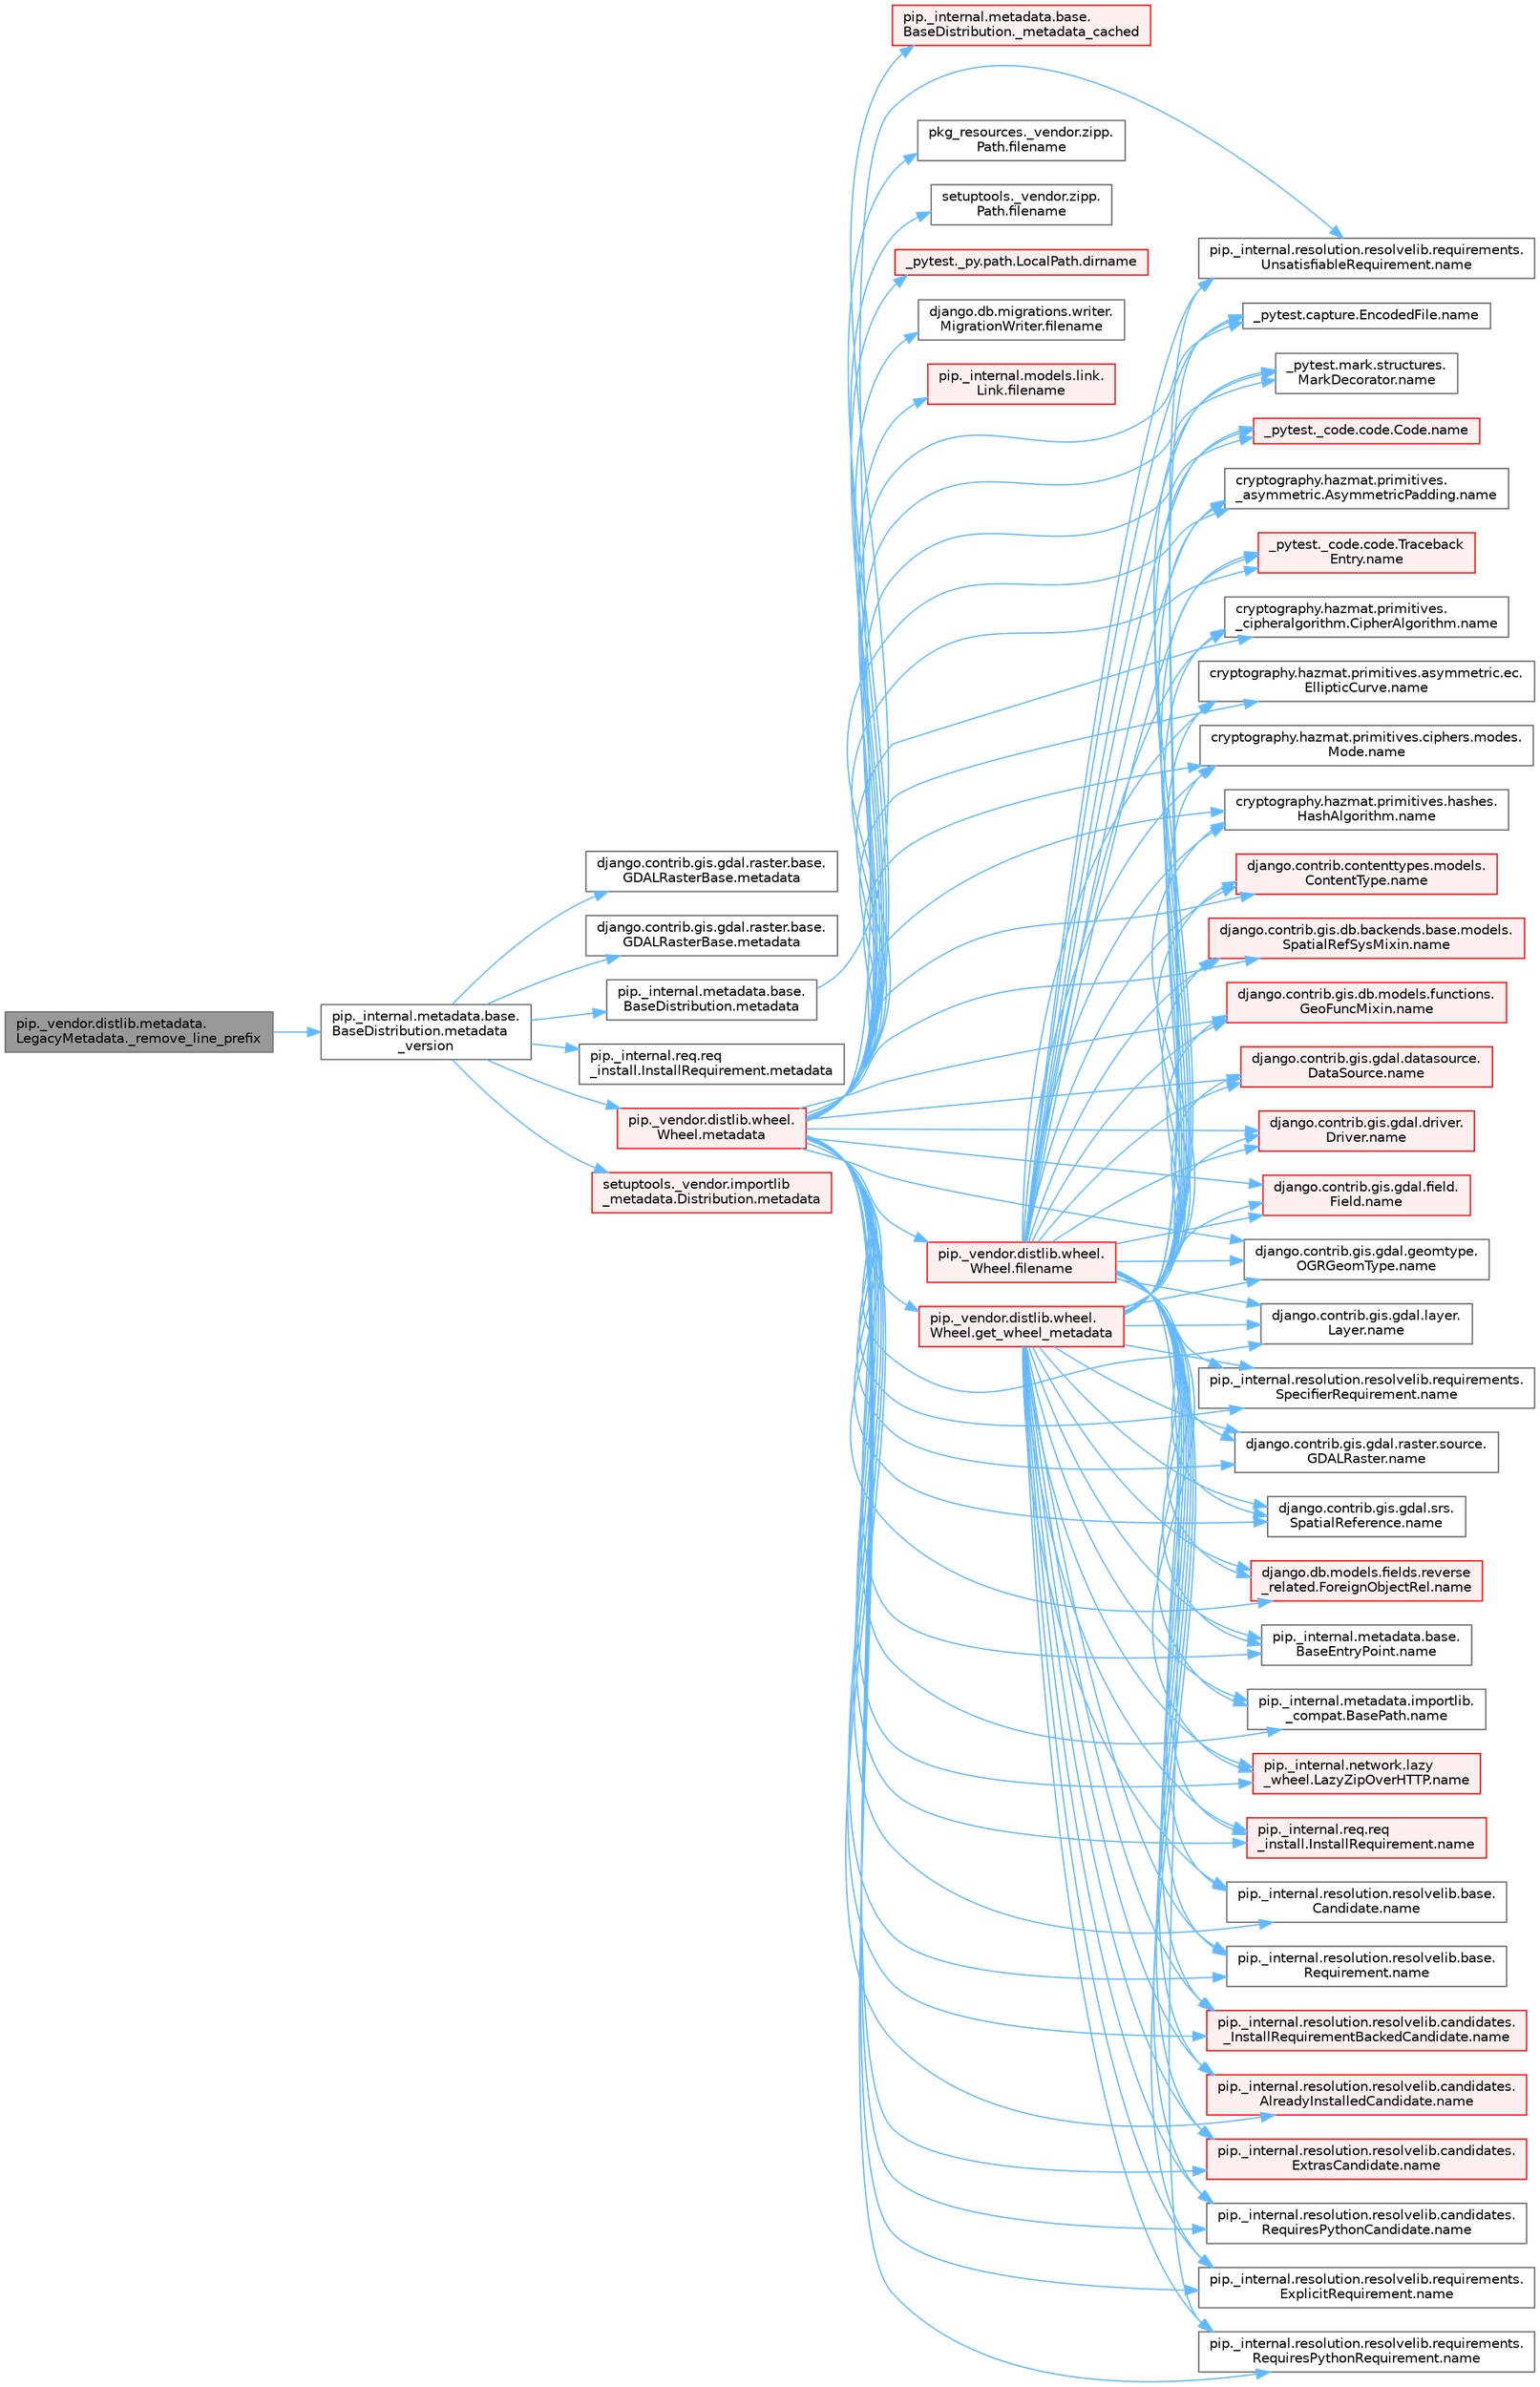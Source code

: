 digraph "pip._vendor.distlib.metadata.LegacyMetadata._remove_line_prefix"
{
 // LATEX_PDF_SIZE
  bgcolor="transparent";
  edge [fontname=Helvetica,fontsize=10,labelfontname=Helvetica,labelfontsize=10];
  node [fontname=Helvetica,fontsize=10,shape=box,height=0.2,width=0.4];
  rankdir="LR";
  Node1 [id="Node000001",label="pip._vendor.distlib.metadata.\lLegacyMetadata._remove_line_prefix",height=0.2,width=0.4,color="gray40", fillcolor="grey60", style="filled", fontcolor="black",tooltip=" "];
  Node1 -> Node2 [id="edge1_Node000001_Node000002",color="steelblue1",style="solid",tooltip=" "];
  Node2 [id="Node000002",label="pip._internal.metadata.base.\lBaseDistribution.metadata\l_version",height=0.2,width=0.4,color="grey40", fillcolor="white", style="filled",URL="$classpip_1_1__internal_1_1metadata_1_1base_1_1_base_distribution.html#a231e3a1e8c609944f6122c32579a8230",tooltip=" "];
  Node2 -> Node3 [id="edge2_Node000002_Node000003",color="steelblue1",style="solid",tooltip=" "];
  Node3 [id="Node000003",label="django.contrib.gis.gdal.raster.base.\lGDALRasterBase.metadata",height=0.2,width=0.4,color="grey40", fillcolor="white", style="filled",URL="$classdjango_1_1contrib_1_1gis_1_1gdal_1_1raster_1_1base_1_1_g_d_a_l_raster_base.html#ac656a9816397d9b605bdbc6175fde717",tooltip=" "];
  Node2 -> Node4 [id="edge3_Node000002_Node000004",color="steelblue1",style="solid",tooltip=" "];
  Node4 [id="Node000004",label="django.contrib.gis.gdal.raster.base.\lGDALRasterBase.metadata",height=0.2,width=0.4,color="grey40", fillcolor="white", style="filled",URL="$classdjango_1_1contrib_1_1gis_1_1gdal_1_1raster_1_1base_1_1_g_d_a_l_raster_base.html#ac68a22e3a52d43707936b339b8af62ad",tooltip=" "];
  Node2 -> Node5 [id="edge4_Node000002_Node000005",color="steelblue1",style="solid",tooltip=" "];
  Node5 [id="Node000005",label="pip._internal.metadata.base.\lBaseDistribution.metadata",height=0.2,width=0.4,color="grey40", fillcolor="white", style="filled",URL="$classpip_1_1__internal_1_1metadata_1_1base_1_1_base_distribution.html#a665b55bcebd861e5959f53a7d2f1350f",tooltip=" "];
  Node5 -> Node6 [id="edge5_Node000005_Node000006",color="steelblue1",style="solid",tooltip=" "];
  Node6 [id="Node000006",label="pip._internal.metadata.base.\lBaseDistribution._metadata_cached",height=0.2,width=0.4,color="red", fillcolor="#FFF0F0", style="filled",URL="$classpip_1_1__internal_1_1metadata_1_1base_1_1_base_distribution.html#a12683b16870a097bbe854e4ee3364f7f",tooltip=" "];
  Node2 -> Node390 [id="edge6_Node000002_Node000390",color="steelblue1",style="solid",tooltip=" "];
  Node390 [id="Node000390",label="pip._internal.req.req\l_install.InstallRequirement.metadata",height=0.2,width=0.4,color="grey40", fillcolor="white", style="filled",URL="$classpip_1_1__internal_1_1req_1_1req__install_1_1_install_requirement.html#a212fdd382933af2966e6a94c2db91bca",tooltip=" "];
  Node2 -> Node391 [id="edge7_Node000002_Node000391",color="steelblue1",style="solid",tooltip=" "];
  Node391 [id="Node000391",label="pip._vendor.distlib.wheel.\lWheel.metadata",height=0.2,width=0.4,color="red", fillcolor="#FFF0F0", style="filled",URL="$classpip_1_1__vendor_1_1distlib_1_1wheel_1_1_wheel.html#a9e567ddb3165e2b2bdb2c358774b32a6",tooltip=" "];
  Node391 -> Node392 [id="edge8_Node000391_Node000392",color="steelblue1",style="solid",tooltip=" "];
  Node392 [id="Node000392",label="_pytest._py.path.LocalPath.dirname",height=0.2,width=0.4,color="red", fillcolor="#FFF0F0", style="filled",URL="$class__pytest_1_1__py_1_1path_1_1_local_path.html#aa1920ee3bb71bfb594e849010c5971ac",tooltip=" "];
  Node391 -> Node393 [id="edge9_Node000391_Node000393",color="steelblue1",style="solid",tooltip=" "];
  Node393 [id="Node000393",label="django.db.migrations.writer.\lMigrationWriter.filename",height=0.2,width=0.4,color="grey40", fillcolor="white", style="filled",URL="$classdjango_1_1db_1_1migrations_1_1writer_1_1_migration_writer.html#ae24480c1739a3664d744483f682558f6",tooltip=" "];
  Node391 -> Node394 [id="edge10_Node000391_Node000394",color="steelblue1",style="solid",tooltip=" "];
  Node394 [id="Node000394",label="pip._internal.models.link.\lLink.filename",height=0.2,width=0.4,color="red", fillcolor="#FFF0F0", style="filled",URL="$classpip_1_1__internal_1_1models_1_1link_1_1_link.html#a5fb02f5a5a42909c89a18745b74cf998",tooltip=" "];
  Node391 -> Node1252 [id="edge11_Node000391_Node001252",color="steelblue1",style="solid",tooltip=" "];
  Node1252 [id="Node001252",label="pip._vendor.distlib.wheel.\lWheel.filename",height=0.2,width=0.4,color="red", fillcolor="#FFF0F0", style="filled",URL="$classpip_1_1__vendor_1_1distlib_1_1wheel_1_1_wheel.html#a396687a6caff7584126f2dec111900fd",tooltip=" "];
  Node1252 -> Node342 [id="edge12_Node001252_Node000342",color="steelblue1",style="solid",tooltip=" "];
  Node342 [id="Node000342",label="_pytest._code.code.Code.name",height=0.2,width=0.4,color="red", fillcolor="#FFF0F0", style="filled",URL="$class__pytest_1_1__code_1_1code_1_1_code.html#a1f3cbc53ca6df4a1bab12183694b6e78",tooltip=" "];
  Node1252 -> Node343 [id="edge13_Node001252_Node000343",color="steelblue1",style="solid",tooltip=" "];
  Node343 [id="Node000343",label="_pytest._code.code.Traceback\lEntry.name",height=0.2,width=0.4,color="red", fillcolor="#FFF0F0", style="filled",URL="$class__pytest_1_1__code_1_1code_1_1_traceback_entry.html#a106b95c0753f41669fbfb8ee4c11ad3d",tooltip=" "];
  Node1252 -> Node344 [id="edge14_Node001252_Node000344",color="steelblue1",style="solid",tooltip=" "];
  Node344 [id="Node000344",label="_pytest.capture.EncodedFile.name",height=0.2,width=0.4,color="grey40", fillcolor="white", style="filled",URL="$class__pytest_1_1capture_1_1_encoded_file.html#a738c73b5de21c7261d9e51f71e4f0397",tooltip=" "];
  Node1252 -> Node345 [id="edge15_Node001252_Node000345",color="steelblue1",style="solid",tooltip=" "];
  Node345 [id="Node000345",label="_pytest.mark.structures.\lMarkDecorator.name",height=0.2,width=0.4,color="grey40", fillcolor="white", style="filled",URL="$class__pytest_1_1mark_1_1structures_1_1_mark_decorator.html#ae8f66760cda125450e0e3bd38689c72f",tooltip=" "];
  Node1252 -> Node346 [id="edge16_Node001252_Node000346",color="steelblue1",style="solid",tooltip=" "];
  Node346 [id="Node000346",label="cryptography.hazmat.primitives.\l_asymmetric.AsymmetricPadding.name",height=0.2,width=0.4,color="grey40", fillcolor="white", style="filled",URL="$classcryptography_1_1hazmat_1_1primitives_1_1__asymmetric_1_1_asymmetric_padding.html#a8f72e8284cb336861a873ed5ce0e39b5",tooltip=" "];
  Node1252 -> Node347 [id="edge17_Node001252_Node000347",color="steelblue1",style="solid",tooltip=" "];
  Node347 [id="Node000347",label="cryptography.hazmat.primitives.\l_cipheralgorithm.CipherAlgorithm.name",height=0.2,width=0.4,color="grey40", fillcolor="white", style="filled",URL="$classcryptography_1_1hazmat_1_1primitives_1_1__cipheralgorithm_1_1_cipher_algorithm.html#a50567a5c3388450ab7aa883ab34a1ac7",tooltip=" "];
  Node1252 -> Node348 [id="edge18_Node001252_Node000348",color="steelblue1",style="solid",tooltip=" "];
  Node348 [id="Node000348",label="cryptography.hazmat.primitives.asymmetric.ec.\lEllipticCurve.name",height=0.2,width=0.4,color="grey40", fillcolor="white", style="filled",URL="$classcryptography_1_1hazmat_1_1primitives_1_1asymmetric_1_1ec_1_1_elliptic_curve.html#a2775c4e945309a6c7ea33dace1698a60",tooltip=" "];
  Node1252 -> Node349 [id="edge19_Node001252_Node000349",color="steelblue1",style="solid",tooltip=" "];
  Node349 [id="Node000349",label="cryptography.hazmat.primitives.ciphers.modes.\lMode.name",height=0.2,width=0.4,color="grey40", fillcolor="white", style="filled",URL="$classcryptography_1_1hazmat_1_1primitives_1_1ciphers_1_1modes_1_1_mode.html#a99d93fd1370a2abbb5bb5cffbd5ff0f7",tooltip=" "];
  Node1252 -> Node350 [id="edge20_Node001252_Node000350",color="steelblue1",style="solid",tooltip=" "];
  Node350 [id="Node000350",label="cryptography.hazmat.primitives.hashes.\lHashAlgorithm.name",height=0.2,width=0.4,color="grey40", fillcolor="white", style="filled",URL="$classcryptography_1_1hazmat_1_1primitives_1_1hashes_1_1_hash_algorithm.html#a42c7e1582d9b46a015774af9e5cbbb0b",tooltip=" "];
  Node1252 -> Node351 [id="edge21_Node001252_Node000351",color="steelblue1",style="solid",tooltip=" "];
  Node351 [id="Node000351",label="django.contrib.contenttypes.models.\lContentType.name",height=0.2,width=0.4,color="red", fillcolor="#FFF0F0", style="filled",URL="$classdjango_1_1contrib_1_1contenttypes_1_1models_1_1_content_type.html#a305b62f56597bb2e4823dcf5e6ccdcf8",tooltip=" "];
  Node1252 -> Node353 [id="edge22_Node001252_Node000353",color="steelblue1",style="solid",tooltip=" "];
  Node353 [id="Node000353",label="django.contrib.gis.db.backends.base.models.\lSpatialRefSysMixin.name",height=0.2,width=0.4,color="red", fillcolor="#FFF0F0", style="filled",URL="$classdjango_1_1contrib_1_1gis_1_1db_1_1backends_1_1base_1_1models_1_1_spatial_ref_sys_mixin.html#a56fe36e786b49160249395f453dd1cab",tooltip=" "];
  Node1252 -> Node354 [id="edge23_Node001252_Node000354",color="steelblue1",style="solid",tooltip=" "];
  Node354 [id="Node000354",label="django.contrib.gis.db.models.functions.\lGeoFuncMixin.name",height=0.2,width=0.4,color="red", fillcolor="#FFF0F0", style="filled",URL="$classdjango_1_1contrib_1_1gis_1_1db_1_1models_1_1functions_1_1_geo_func_mixin.html#adeeb6b2c9db337396468712e919af622",tooltip=" "];
  Node1252 -> Node355 [id="edge24_Node001252_Node000355",color="steelblue1",style="solid",tooltip=" "];
  Node355 [id="Node000355",label="django.contrib.gis.gdal.datasource.\lDataSource.name",height=0.2,width=0.4,color="red", fillcolor="#FFF0F0", style="filled",URL="$classdjango_1_1contrib_1_1gis_1_1gdal_1_1datasource_1_1_data_source.html#aaa98728c7ef6f4d96c689550e8af3ed5",tooltip=" "];
  Node1252 -> Node356 [id="edge25_Node001252_Node000356",color="steelblue1",style="solid",tooltip=" "];
  Node356 [id="Node000356",label="django.contrib.gis.gdal.driver.\lDriver.name",height=0.2,width=0.4,color="red", fillcolor="#FFF0F0", style="filled",URL="$classdjango_1_1contrib_1_1gis_1_1gdal_1_1driver_1_1_driver.html#aaa5d4d1b9fd762839db84d1e56e36b7f",tooltip=" "];
  Node1252 -> Node357 [id="edge26_Node001252_Node000357",color="steelblue1",style="solid",tooltip=" "];
  Node357 [id="Node000357",label="django.contrib.gis.gdal.field.\lField.name",height=0.2,width=0.4,color="red", fillcolor="#FFF0F0", style="filled",URL="$classdjango_1_1contrib_1_1gis_1_1gdal_1_1field_1_1_field.html#a28a3b0af5006d5abf34d5b1497011368",tooltip=" "];
  Node1252 -> Node358 [id="edge27_Node001252_Node000358",color="steelblue1",style="solid",tooltip=" "];
  Node358 [id="Node000358",label="django.contrib.gis.gdal.geomtype.\lOGRGeomType.name",height=0.2,width=0.4,color="grey40", fillcolor="white", style="filled",URL="$classdjango_1_1contrib_1_1gis_1_1gdal_1_1geomtype_1_1_o_g_r_geom_type.html#a719b3100682ab8df79fd8a2484163b8e",tooltip=" "];
  Node1252 -> Node359 [id="edge28_Node001252_Node000359",color="steelblue1",style="solid",tooltip=" "];
  Node359 [id="Node000359",label="django.contrib.gis.gdal.layer.\lLayer.name",height=0.2,width=0.4,color="grey40", fillcolor="white", style="filled",URL="$classdjango_1_1contrib_1_1gis_1_1gdal_1_1layer_1_1_layer.html#a53791d8e2fe8b1ca86b426a625e7d66c",tooltip=" "];
  Node1252 -> Node360 [id="edge29_Node001252_Node000360",color="steelblue1",style="solid",tooltip=" "];
  Node360 [id="Node000360",label="django.contrib.gis.gdal.raster.source.\lGDALRaster.name",height=0.2,width=0.4,color="grey40", fillcolor="white", style="filled",URL="$classdjango_1_1contrib_1_1gis_1_1gdal_1_1raster_1_1source_1_1_g_d_a_l_raster.html#a6cca2a8eca0ab4ff2e89f0f0cce590d1",tooltip=" "];
  Node1252 -> Node361 [id="edge30_Node001252_Node000361",color="steelblue1",style="solid",tooltip=" "];
  Node361 [id="Node000361",label="django.contrib.gis.gdal.srs.\lSpatialReference.name",height=0.2,width=0.4,color="grey40", fillcolor="white", style="filled",URL="$classdjango_1_1contrib_1_1gis_1_1gdal_1_1srs_1_1_spatial_reference.html#ac2c9d37b41ae1a91ca63a7046590d603",tooltip=" "];
  Node1252 -> Node362 [id="edge31_Node001252_Node000362",color="steelblue1",style="solid",tooltip=" "];
  Node362 [id="Node000362",label="django.db.models.fields.reverse\l_related.ForeignObjectRel.name",height=0.2,width=0.4,color="red", fillcolor="#FFF0F0", style="filled",URL="$classdjango_1_1db_1_1models_1_1fields_1_1reverse__related_1_1_foreign_object_rel.html#a5c0c2387142987d2c9582e677e90b5d7",tooltip=" "];
  Node1252 -> Node363 [id="edge32_Node001252_Node000363",color="steelblue1",style="solid",tooltip=" "];
  Node363 [id="Node000363",label="pip._internal.metadata.base.\lBaseEntryPoint.name",height=0.2,width=0.4,color="grey40", fillcolor="white", style="filled",URL="$classpip_1_1__internal_1_1metadata_1_1base_1_1_base_entry_point.html#acd0c7299966258aeb0876da26520233d",tooltip=" "];
  Node1252 -> Node364 [id="edge33_Node001252_Node000364",color="steelblue1",style="solid",tooltip=" "];
  Node364 [id="Node000364",label="pip._internal.metadata.importlib.\l_compat.BasePath.name",height=0.2,width=0.4,color="grey40", fillcolor="white", style="filled",URL="$classpip_1_1__internal_1_1metadata_1_1importlib_1_1__compat_1_1_base_path.html#aa5b4e00be6be00e1bd599909ae50bc00",tooltip=" "];
  Node1252 -> Node365 [id="edge34_Node001252_Node000365",color="steelblue1",style="solid",tooltip=" "];
  Node365 [id="Node000365",label="pip._internal.network.lazy\l_wheel.LazyZipOverHTTP.name",height=0.2,width=0.4,color="red", fillcolor="#FFF0F0", style="filled",URL="$classpip_1_1__internal_1_1network_1_1lazy__wheel_1_1_lazy_zip_over_h_t_t_p.html#a59403bb703d375caa6c1dda7573257a1",tooltip=" "];
  Node1252 -> Node366 [id="edge35_Node001252_Node000366",color="steelblue1",style="solid",tooltip=" "];
  Node366 [id="Node000366",label="pip._internal.req.req\l_install.InstallRequirement.name",height=0.2,width=0.4,color="red", fillcolor="#FFF0F0", style="filled",URL="$classpip_1_1__internal_1_1req_1_1req__install_1_1_install_requirement.html#a6b019e16ae98576ae64c68e0f5824e34",tooltip=" "];
  Node1252 -> Node374 [id="edge36_Node001252_Node000374",color="steelblue1",style="solid",tooltip=" "];
  Node374 [id="Node000374",label="pip._internal.resolution.resolvelib.base.\lCandidate.name",height=0.2,width=0.4,color="grey40", fillcolor="white", style="filled",URL="$classpip_1_1__internal_1_1resolution_1_1resolvelib_1_1base_1_1_candidate.html#a7000e68e912182072a011f9df0c142ee",tooltip=" "];
  Node1252 -> Node375 [id="edge37_Node001252_Node000375",color="steelblue1",style="solid",tooltip=" "];
  Node375 [id="Node000375",label="pip._internal.resolution.resolvelib.base.\lRequirement.name",height=0.2,width=0.4,color="grey40", fillcolor="white", style="filled",URL="$classpip_1_1__internal_1_1resolution_1_1resolvelib_1_1base_1_1_requirement.html#a013752876d4b3521f3a087987b443d90",tooltip=" "];
  Node1252 -> Node376 [id="edge38_Node001252_Node000376",color="steelblue1",style="solid",tooltip=" "];
  Node376 [id="Node000376",label="pip._internal.resolution.resolvelib.candidates.\l_InstallRequirementBackedCandidate.name",height=0.2,width=0.4,color="red", fillcolor="#FFF0F0", style="filled",URL="$classpip_1_1__internal_1_1resolution_1_1resolvelib_1_1candidates_1_1___install_requirement_backed_candidate.html#a1538a825241b855a4abf51d6bf616cde",tooltip=" "];
  Node1252 -> Node408 [id="edge39_Node001252_Node000408",color="steelblue1",style="solid",tooltip=" "];
  Node408 [id="Node000408",label="pip._internal.resolution.resolvelib.candidates.\lAlreadyInstalledCandidate.name",height=0.2,width=0.4,color="red", fillcolor="#FFF0F0", style="filled",URL="$classpip_1_1__internal_1_1resolution_1_1resolvelib_1_1candidates_1_1_already_installed_candidate.html#a0f4ae3f092daa140dc8bda04e8d0f2d0",tooltip=" "];
  Node1252 -> Node409 [id="edge40_Node001252_Node000409",color="steelblue1",style="solid",tooltip=" "];
  Node409 [id="Node000409",label="pip._internal.resolution.resolvelib.candidates.\lExtrasCandidate.name",height=0.2,width=0.4,color="red", fillcolor="#FFF0F0", style="filled",URL="$classpip_1_1__internal_1_1resolution_1_1resolvelib_1_1candidates_1_1_extras_candidate.html#a6e13b1ab724cd7af8b22cadb37352b31",tooltip=" "];
  Node1252 -> Node537 [id="edge41_Node001252_Node000537",color="steelblue1",style="solid",tooltip=" "];
  Node537 [id="Node000537",label="pip._internal.resolution.resolvelib.candidates.\lRequiresPythonCandidate.name",height=0.2,width=0.4,color="grey40", fillcolor="white", style="filled",URL="$classpip_1_1__internal_1_1resolution_1_1resolvelib_1_1candidates_1_1_requires_python_candidate.html#aeff13058676b07d1b67feed53749d838",tooltip=" "];
  Node1252 -> Node538 [id="edge42_Node001252_Node000538",color="steelblue1",style="solid",tooltip=" "];
  Node538 [id="Node000538",label="pip._internal.resolution.resolvelib.requirements.\lExplicitRequirement.name",height=0.2,width=0.4,color="grey40", fillcolor="white", style="filled",URL="$classpip_1_1__internal_1_1resolution_1_1resolvelib_1_1requirements_1_1_explicit_requirement.html#a3e8f9b07c17be864b1a90cc2f5e87b35",tooltip=" "];
  Node1252 -> Node539 [id="edge43_Node001252_Node000539",color="steelblue1",style="solid",tooltip=" "];
  Node539 [id="Node000539",label="pip._internal.resolution.resolvelib.requirements.\lRequiresPythonRequirement.name",height=0.2,width=0.4,color="grey40", fillcolor="white", style="filled",URL="$classpip_1_1__internal_1_1resolution_1_1resolvelib_1_1requirements_1_1_requires_python_requirement.html#ac555e717a97ebb38cb2ad735939cf8b8",tooltip=" "];
  Node1252 -> Node540 [id="edge44_Node001252_Node000540",color="steelblue1",style="solid",tooltip=" "];
  Node540 [id="Node000540",label="pip._internal.resolution.resolvelib.requirements.\lSpecifierRequirement.name",height=0.2,width=0.4,color="grey40", fillcolor="white", style="filled",URL="$classpip_1_1__internal_1_1resolution_1_1resolvelib_1_1requirements_1_1_specifier_requirement.html#af2ae64f787d166605910d13457564fd9",tooltip=" "];
  Node1252 -> Node541 [id="edge45_Node001252_Node000541",color="steelblue1",style="solid",tooltip=" "];
  Node541 [id="Node000541",label="pip._internal.resolution.resolvelib.requirements.\lUnsatisfiableRequirement.name",height=0.2,width=0.4,color="grey40", fillcolor="white", style="filled",URL="$classpip_1_1__internal_1_1resolution_1_1resolvelib_1_1requirements_1_1_unsatisfiable_requirement.html#a78f7012fa925a93d5600232bf2bc9728",tooltip=" "];
  Node391 -> Node1257 [id="edge46_Node000391_Node001257",color="steelblue1",style="solid",tooltip=" "];
  Node1257 [id="Node001257",label="pkg_resources._vendor.zipp.\lPath.filename",height=0.2,width=0.4,color="grey40", fillcolor="white", style="filled",URL="$classpkg__resources_1_1__vendor_1_1zipp_1_1_path.html#a364eea0ac8419e712d546d032dd6cd86",tooltip=" "];
  Node391 -> Node1258 [id="edge47_Node000391_Node001258",color="steelblue1",style="solid",tooltip=" "];
  Node1258 [id="Node001258",label="setuptools._vendor.zipp.\lPath.filename",height=0.2,width=0.4,color="grey40", fillcolor="white", style="filled",URL="$classsetuptools_1_1__vendor_1_1zipp_1_1_path.html#a79fd7191e6fedef64bfc8367ffb48472",tooltip=" "];
  Node391 -> Node3136 [id="edge48_Node000391_Node003136",color="steelblue1",style="solid",tooltip=" "];
  Node3136 [id="Node003136",label="pip._vendor.distlib.wheel.\lWheel.get_wheel_metadata",height=0.2,width=0.4,color="red", fillcolor="#FFF0F0", style="filled",URL="$classpip_1_1__vendor_1_1distlib_1_1wheel_1_1_wheel.html#a66d906d4f1bf156d6c61f9265f2d34f2",tooltip=" "];
  Node3136 -> Node342 [id="edge49_Node003136_Node000342",color="steelblue1",style="solid",tooltip=" "];
  Node3136 -> Node343 [id="edge50_Node003136_Node000343",color="steelblue1",style="solid",tooltip=" "];
  Node3136 -> Node344 [id="edge51_Node003136_Node000344",color="steelblue1",style="solid",tooltip=" "];
  Node3136 -> Node345 [id="edge52_Node003136_Node000345",color="steelblue1",style="solid",tooltip=" "];
  Node3136 -> Node346 [id="edge53_Node003136_Node000346",color="steelblue1",style="solid",tooltip=" "];
  Node3136 -> Node347 [id="edge54_Node003136_Node000347",color="steelblue1",style="solid",tooltip=" "];
  Node3136 -> Node348 [id="edge55_Node003136_Node000348",color="steelblue1",style="solid",tooltip=" "];
  Node3136 -> Node349 [id="edge56_Node003136_Node000349",color="steelblue1",style="solid",tooltip=" "];
  Node3136 -> Node350 [id="edge57_Node003136_Node000350",color="steelblue1",style="solid",tooltip=" "];
  Node3136 -> Node351 [id="edge58_Node003136_Node000351",color="steelblue1",style="solid",tooltip=" "];
  Node3136 -> Node353 [id="edge59_Node003136_Node000353",color="steelblue1",style="solid",tooltip=" "];
  Node3136 -> Node354 [id="edge60_Node003136_Node000354",color="steelblue1",style="solid",tooltip=" "];
  Node3136 -> Node355 [id="edge61_Node003136_Node000355",color="steelblue1",style="solid",tooltip=" "];
  Node3136 -> Node356 [id="edge62_Node003136_Node000356",color="steelblue1",style="solid",tooltip=" "];
  Node3136 -> Node357 [id="edge63_Node003136_Node000357",color="steelblue1",style="solid",tooltip=" "];
  Node3136 -> Node358 [id="edge64_Node003136_Node000358",color="steelblue1",style="solid",tooltip=" "];
  Node3136 -> Node359 [id="edge65_Node003136_Node000359",color="steelblue1",style="solid",tooltip=" "];
  Node3136 -> Node360 [id="edge66_Node003136_Node000360",color="steelblue1",style="solid",tooltip=" "];
  Node3136 -> Node361 [id="edge67_Node003136_Node000361",color="steelblue1",style="solid",tooltip=" "];
  Node3136 -> Node362 [id="edge68_Node003136_Node000362",color="steelblue1",style="solid",tooltip=" "];
  Node3136 -> Node363 [id="edge69_Node003136_Node000363",color="steelblue1",style="solid",tooltip=" "];
  Node3136 -> Node364 [id="edge70_Node003136_Node000364",color="steelblue1",style="solid",tooltip=" "];
  Node3136 -> Node365 [id="edge71_Node003136_Node000365",color="steelblue1",style="solid",tooltip=" "];
  Node3136 -> Node366 [id="edge72_Node003136_Node000366",color="steelblue1",style="solid",tooltip=" "];
  Node3136 -> Node374 [id="edge73_Node003136_Node000374",color="steelblue1",style="solid",tooltip=" "];
  Node3136 -> Node375 [id="edge74_Node003136_Node000375",color="steelblue1",style="solid",tooltip=" "];
  Node3136 -> Node376 [id="edge75_Node003136_Node000376",color="steelblue1",style="solid",tooltip=" "];
  Node3136 -> Node408 [id="edge76_Node003136_Node000408",color="steelblue1",style="solid",tooltip=" "];
  Node3136 -> Node409 [id="edge77_Node003136_Node000409",color="steelblue1",style="solid",tooltip=" "];
  Node3136 -> Node537 [id="edge78_Node003136_Node000537",color="steelblue1",style="solid",tooltip=" "];
  Node3136 -> Node538 [id="edge79_Node003136_Node000538",color="steelblue1",style="solid",tooltip=" "];
  Node3136 -> Node539 [id="edge80_Node003136_Node000539",color="steelblue1",style="solid",tooltip=" "];
  Node3136 -> Node540 [id="edge81_Node003136_Node000540",color="steelblue1",style="solid",tooltip=" "];
  Node3136 -> Node541 [id="edge82_Node003136_Node000541",color="steelblue1",style="solid",tooltip=" "];
  Node391 -> Node342 [id="edge83_Node000391_Node000342",color="steelblue1",style="solid",tooltip=" "];
  Node391 -> Node343 [id="edge84_Node000391_Node000343",color="steelblue1",style="solid",tooltip=" "];
  Node391 -> Node344 [id="edge85_Node000391_Node000344",color="steelblue1",style="solid",tooltip=" "];
  Node391 -> Node345 [id="edge86_Node000391_Node000345",color="steelblue1",style="solid",tooltip=" "];
  Node391 -> Node346 [id="edge87_Node000391_Node000346",color="steelblue1",style="solid",tooltip=" "];
  Node391 -> Node347 [id="edge88_Node000391_Node000347",color="steelblue1",style="solid",tooltip=" "];
  Node391 -> Node348 [id="edge89_Node000391_Node000348",color="steelblue1",style="solid",tooltip=" "];
  Node391 -> Node349 [id="edge90_Node000391_Node000349",color="steelblue1",style="solid",tooltip=" "];
  Node391 -> Node350 [id="edge91_Node000391_Node000350",color="steelblue1",style="solid",tooltip=" "];
  Node391 -> Node351 [id="edge92_Node000391_Node000351",color="steelblue1",style="solid",tooltip=" "];
  Node391 -> Node353 [id="edge93_Node000391_Node000353",color="steelblue1",style="solid",tooltip=" "];
  Node391 -> Node354 [id="edge94_Node000391_Node000354",color="steelblue1",style="solid",tooltip=" "];
  Node391 -> Node355 [id="edge95_Node000391_Node000355",color="steelblue1",style="solid",tooltip=" "];
  Node391 -> Node356 [id="edge96_Node000391_Node000356",color="steelblue1",style="solid",tooltip=" "];
  Node391 -> Node357 [id="edge97_Node000391_Node000357",color="steelblue1",style="solid",tooltip=" "];
  Node391 -> Node358 [id="edge98_Node000391_Node000358",color="steelblue1",style="solid",tooltip=" "];
  Node391 -> Node359 [id="edge99_Node000391_Node000359",color="steelblue1",style="solid",tooltip=" "];
  Node391 -> Node360 [id="edge100_Node000391_Node000360",color="steelblue1",style="solid",tooltip=" "];
  Node391 -> Node361 [id="edge101_Node000391_Node000361",color="steelblue1",style="solid",tooltip=" "];
  Node391 -> Node362 [id="edge102_Node000391_Node000362",color="steelblue1",style="solid",tooltip=" "];
  Node391 -> Node363 [id="edge103_Node000391_Node000363",color="steelblue1",style="solid",tooltip=" "];
  Node391 -> Node364 [id="edge104_Node000391_Node000364",color="steelblue1",style="solid",tooltip=" "];
  Node391 -> Node365 [id="edge105_Node000391_Node000365",color="steelblue1",style="solid",tooltip=" "];
  Node391 -> Node366 [id="edge106_Node000391_Node000366",color="steelblue1",style="solid",tooltip=" "];
  Node391 -> Node374 [id="edge107_Node000391_Node000374",color="steelblue1",style="solid",tooltip=" "];
  Node391 -> Node375 [id="edge108_Node000391_Node000375",color="steelblue1",style="solid",tooltip=" "];
  Node391 -> Node376 [id="edge109_Node000391_Node000376",color="steelblue1",style="solid",tooltip=" "];
  Node391 -> Node408 [id="edge110_Node000391_Node000408",color="steelblue1",style="solid",tooltip=" "];
  Node391 -> Node409 [id="edge111_Node000391_Node000409",color="steelblue1",style="solid",tooltip=" "];
  Node391 -> Node537 [id="edge112_Node000391_Node000537",color="steelblue1",style="solid",tooltip=" "];
  Node391 -> Node538 [id="edge113_Node000391_Node000538",color="steelblue1",style="solid",tooltip=" "];
  Node391 -> Node539 [id="edge114_Node000391_Node000539",color="steelblue1",style="solid",tooltip=" "];
  Node391 -> Node540 [id="edge115_Node000391_Node000540",color="steelblue1",style="solid",tooltip=" "];
  Node391 -> Node541 [id="edge116_Node000391_Node000541",color="steelblue1",style="solid",tooltip=" "];
  Node2 -> Node585 [id="edge117_Node000002_Node000585",color="steelblue1",style="solid",tooltip=" "];
  Node585 [id="Node000585",label="setuptools._vendor.importlib\l_metadata.Distribution.metadata",height=0.2,width=0.4,color="red", fillcolor="#FFF0F0", style="filled",URL="$classsetuptools_1_1__vendor_1_1importlib__metadata_1_1_distribution.html#afe56c9fb55cf594cb94d0ebe52c32fad",tooltip=" "];
}
